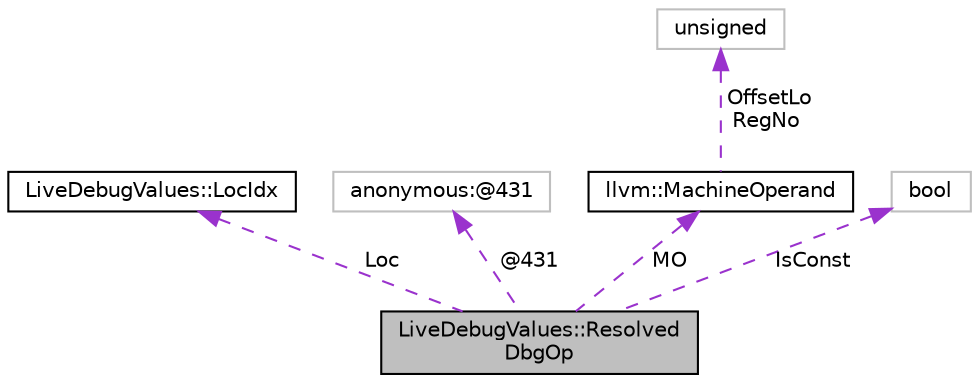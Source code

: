 digraph "LiveDebugValues::ResolvedDbgOp"
{
 // LATEX_PDF_SIZE
  bgcolor="transparent";
  edge [fontname="Helvetica",fontsize="10",labelfontname="Helvetica",labelfontsize="10"];
  node [fontname="Helvetica",fontsize="10",shape=record];
  Node1 [label="LiveDebugValues::Resolved\lDbgOp",height=0.2,width=0.4,color="black", fillcolor="grey75", style="filled", fontcolor="black",tooltip="A DbgOp whose ID (if any) has resolved to an actual location, LocIdx."];
  Node2 -> Node1 [dir="back",color="darkorchid3",fontsize="10",style="dashed",label=" Loc" ,fontname="Helvetica"];
  Node2 [label="LiveDebugValues::LocIdx",height=0.2,width=0.4,color="black",URL="$classLiveDebugValues_1_1LocIdx.html",tooltip="Handle-class for a particular \"location\"."];
  Node3 -> Node1 [dir="back",color="darkorchid3",fontsize="10",style="dashed",label=" @431" ,fontname="Helvetica"];
  Node3 [label="anonymous:@431",height=0.2,width=0.4,color="grey75",tooltip=" "];
  Node4 -> Node1 [dir="back",color="darkorchid3",fontsize="10",style="dashed",label=" MO" ,fontname="Helvetica"];
  Node4 [label="llvm::MachineOperand",height=0.2,width=0.4,color="black",URL="$classllvm_1_1MachineOperand.html",tooltip="MachineOperand class - Representation of each machine instruction operand."];
  Node5 -> Node4 [dir="back",color="darkorchid3",fontsize="10",style="dashed",label=" OffsetLo\nRegNo" ,fontname="Helvetica"];
  Node5 [label="unsigned",height=0.2,width=0.4,color="grey75",tooltip=" "];
  Node6 -> Node1 [dir="back",color="darkorchid3",fontsize="10",style="dashed",label=" IsConst" ,fontname="Helvetica"];
  Node6 [label="bool",height=0.2,width=0.4,color="grey75",tooltip=" "];
}
